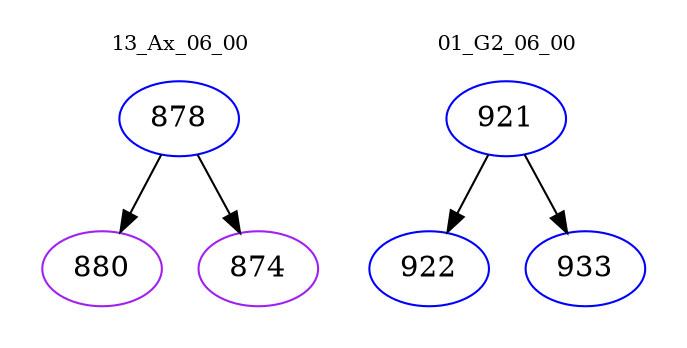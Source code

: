 digraph{
subgraph cluster_0 {
color = white
label = "13_Ax_06_00";
fontsize=10;
T0_878 [label="878", color="blue"]
T0_878 -> T0_880 [color="black"]
T0_880 [label="880", color="purple"]
T0_878 -> T0_874 [color="black"]
T0_874 [label="874", color="purple"]
}
subgraph cluster_1 {
color = white
label = "01_G2_06_00";
fontsize=10;
T1_921 [label="921", color="blue"]
T1_921 -> T1_922 [color="black"]
T1_922 [label="922", color="blue"]
T1_921 -> T1_933 [color="black"]
T1_933 [label="933", color="blue"]
}
}
